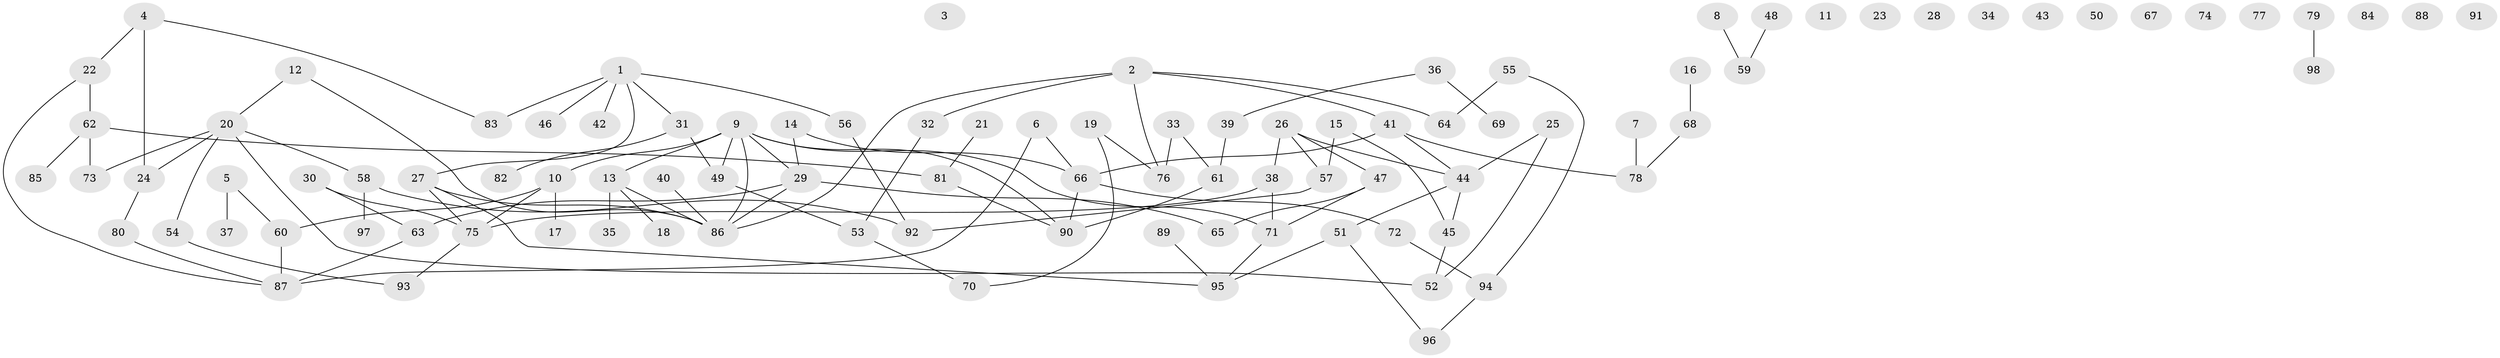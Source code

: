 // coarse degree distribution, {9: 0.025, 11: 0.025, 0: 0.35, 7: 0.05, 2: 0.2, 1: 0.2, 8: 0.025, 6: 0.025, 4: 0.05, 3: 0.05}
// Generated by graph-tools (version 1.1) at 2025/16/03/04/25 18:16:32]
// undirected, 98 vertices, 113 edges
graph export_dot {
graph [start="1"]
  node [color=gray90,style=filled];
  1;
  2;
  3;
  4;
  5;
  6;
  7;
  8;
  9;
  10;
  11;
  12;
  13;
  14;
  15;
  16;
  17;
  18;
  19;
  20;
  21;
  22;
  23;
  24;
  25;
  26;
  27;
  28;
  29;
  30;
  31;
  32;
  33;
  34;
  35;
  36;
  37;
  38;
  39;
  40;
  41;
  42;
  43;
  44;
  45;
  46;
  47;
  48;
  49;
  50;
  51;
  52;
  53;
  54;
  55;
  56;
  57;
  58;
  59;
  60;
  61;
  62;
  63;
  64;
  65;
  66;
  67;
  68;
  69;
  70;
  71;
  72;
  73;
  74;
  75;
  76;
  77;
  78;
  79;
  80;
  81;
  82;
  83;
  84;
  85;
  86;
  87;
  88;
  89;
  90;
  91;
  92;
  93;
  94;
  95;
  96;
  97;
  98;
  1 -- 27;
  1 -- 31;
  1 -- 42;
  1 -- 46;
  1 -- 56;
  1 -- 83;
  2 -- 32;
  2 -- 41;
  2 -- 64;
  2 -- 76;
  2 -- 86;
  4 -- 22;
  4 -- 24;
  4 -- 83;
  5 -- 37;
  5 -- 60;
  6 -- 66;
  6 -- 87;
  7 -- 78;
  8 -- 59;
  9 -- 10;
  9 -- 13;
  9 -- 29;
  9 -- 49;
  9 -- 71;
  9 -- 86;
  9 -- 90;
  10 -- 17;
  10 -- 60;
  10 -- 75;
  12 -- 20;
  12 -- 86;
  13 -- 18;
  13 -- 35;
  13 -- 86;
  14 -- 29;
  14 -- 66;
  15 -- 45;
  15 -- 57;
  16 -- 68;
  19 -- 70;
  19 -- 76;
  20 -- 24;
  20 -- 52;
  20 -- 54;
  20 -- 58;
  20 -- 73;
  21 -- 81;
  22 -- 62;
  22 -- 87;
  24 -- 80;
  25 -- 44;
  25 -- 52;
  26 -- 38;
  26 -- 44;
  26 -- 47;
  26 -- 57;
  27 -- 75;
  27 -- 86;
  27 -- 95;
  29 -- 63;
  29 -- 65;
  29 -- 86;
  30 -- 63;
  30 -- 75;
  31 -- 49;
  31 -- 82;
  32 -- 53;
  33 -- 61;
  33 -- 76;
  36 -- 39;
  36 -- 69;
  38 -- 71;
  38 -- 75;
  39 -- 61;
  40 -- 86;
  41 -- 44;
  41 -- 66;
  41 -- 78;
  44 -- 45;
  44 -- 51;
  45 -- 52;
  47 -- 65;
  47 -- 71;
  48 -- 59;
  49 -- 53;
  51 -- 95;
  51 -- 96;
  53 -- 70;
  54 -- 93;
  55 -- 64;
  55 -- 94;
  56 -- 92;
  57 -- 92;
  58 -- 92;
  58 -- 97;
  60 -- 87;
  61 -- 90;
  62 -- 73;
  62 -- 81;
  62 -- 85;
  63 -- 87;
  66 -- 72;
  66 -- 90;
  68 -- 78;
  71 -- 95;
  72 -- 94;
  75 -- 93;
  79 -- 98;
  80 -- 87;
  81 -- 90;
  89 -- 95;
  94 -- 96;
}
